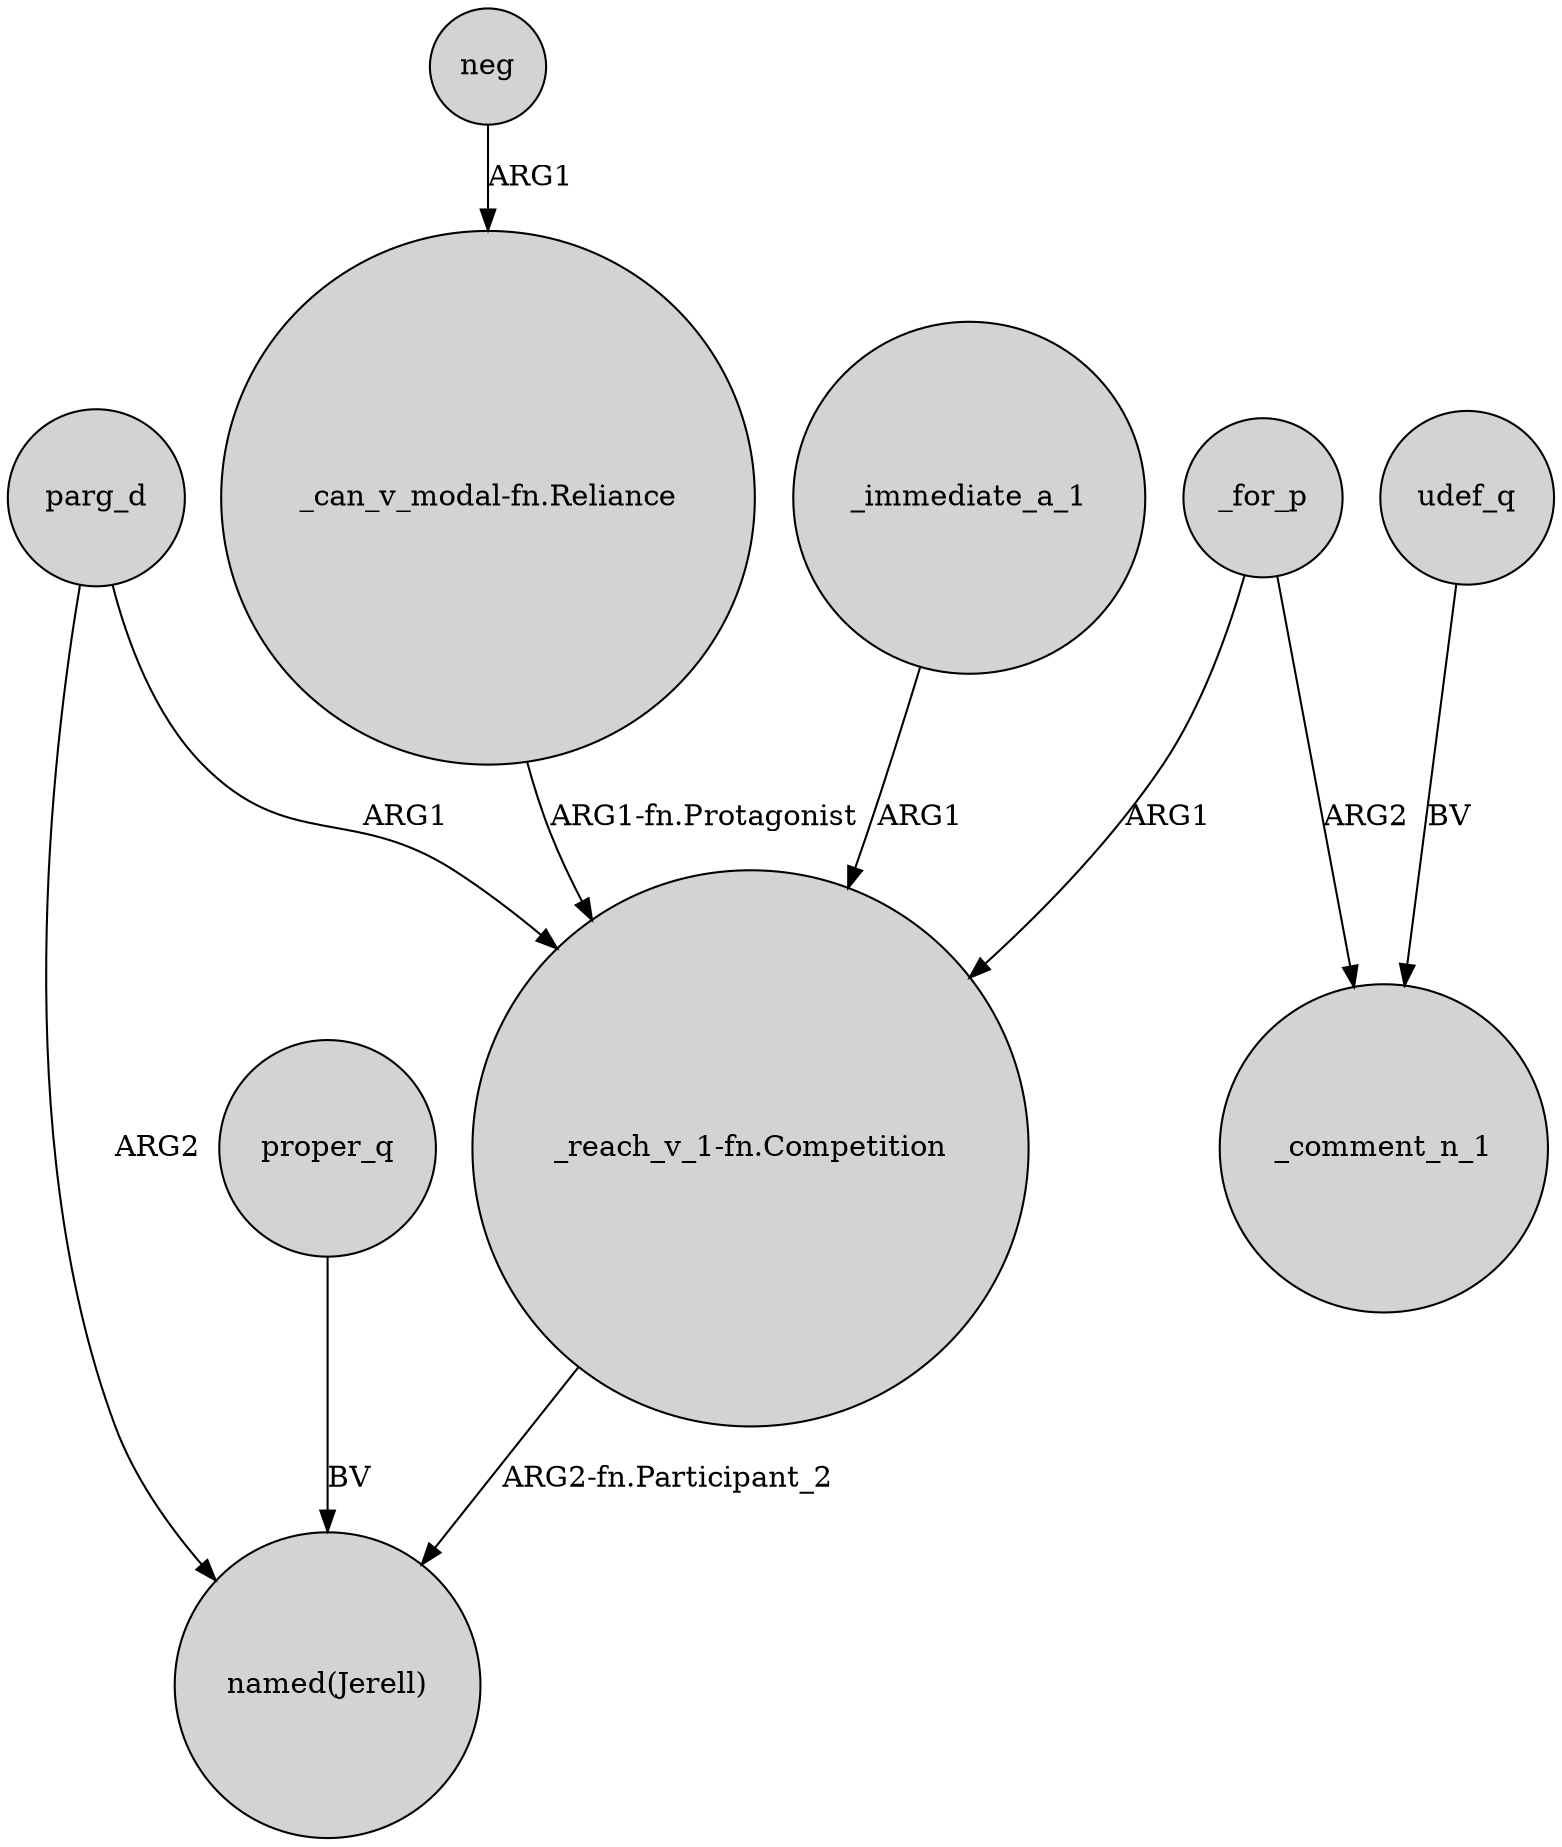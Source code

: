 digraph {
	node [shape=circle style=filled]
	neg -> "_can_v_modal-fn.Reliance" [label=ARG1]
	proper_q -> "named(Jerell)" [label=BV]
	udef_q -> _comment_n_1 [label=BV]
	"_reach_v_1-fn.Competition" -> "named(Jerell)" [label="ARG2-fn.Participant_2"]
	"_can_v_modal-fn.Reliance" -> "_reach_v_1-fn.Competition" [label="ARG1-fn.Protagonist"]
	parg_d -> "named(Jerell)" [label=ARG2]
	_for_p -> "_reach_v_1-fn.Competition" [label=ARG1]
	parg_d -> "_reach_v_1-fn.Competition" [label=ARG1]
	_immediate_a_1 -> "_reach_v_1-fn.Competition" [label=ARG1]
	_for_p -> _comment_n_1 [label=ARG2]
}
